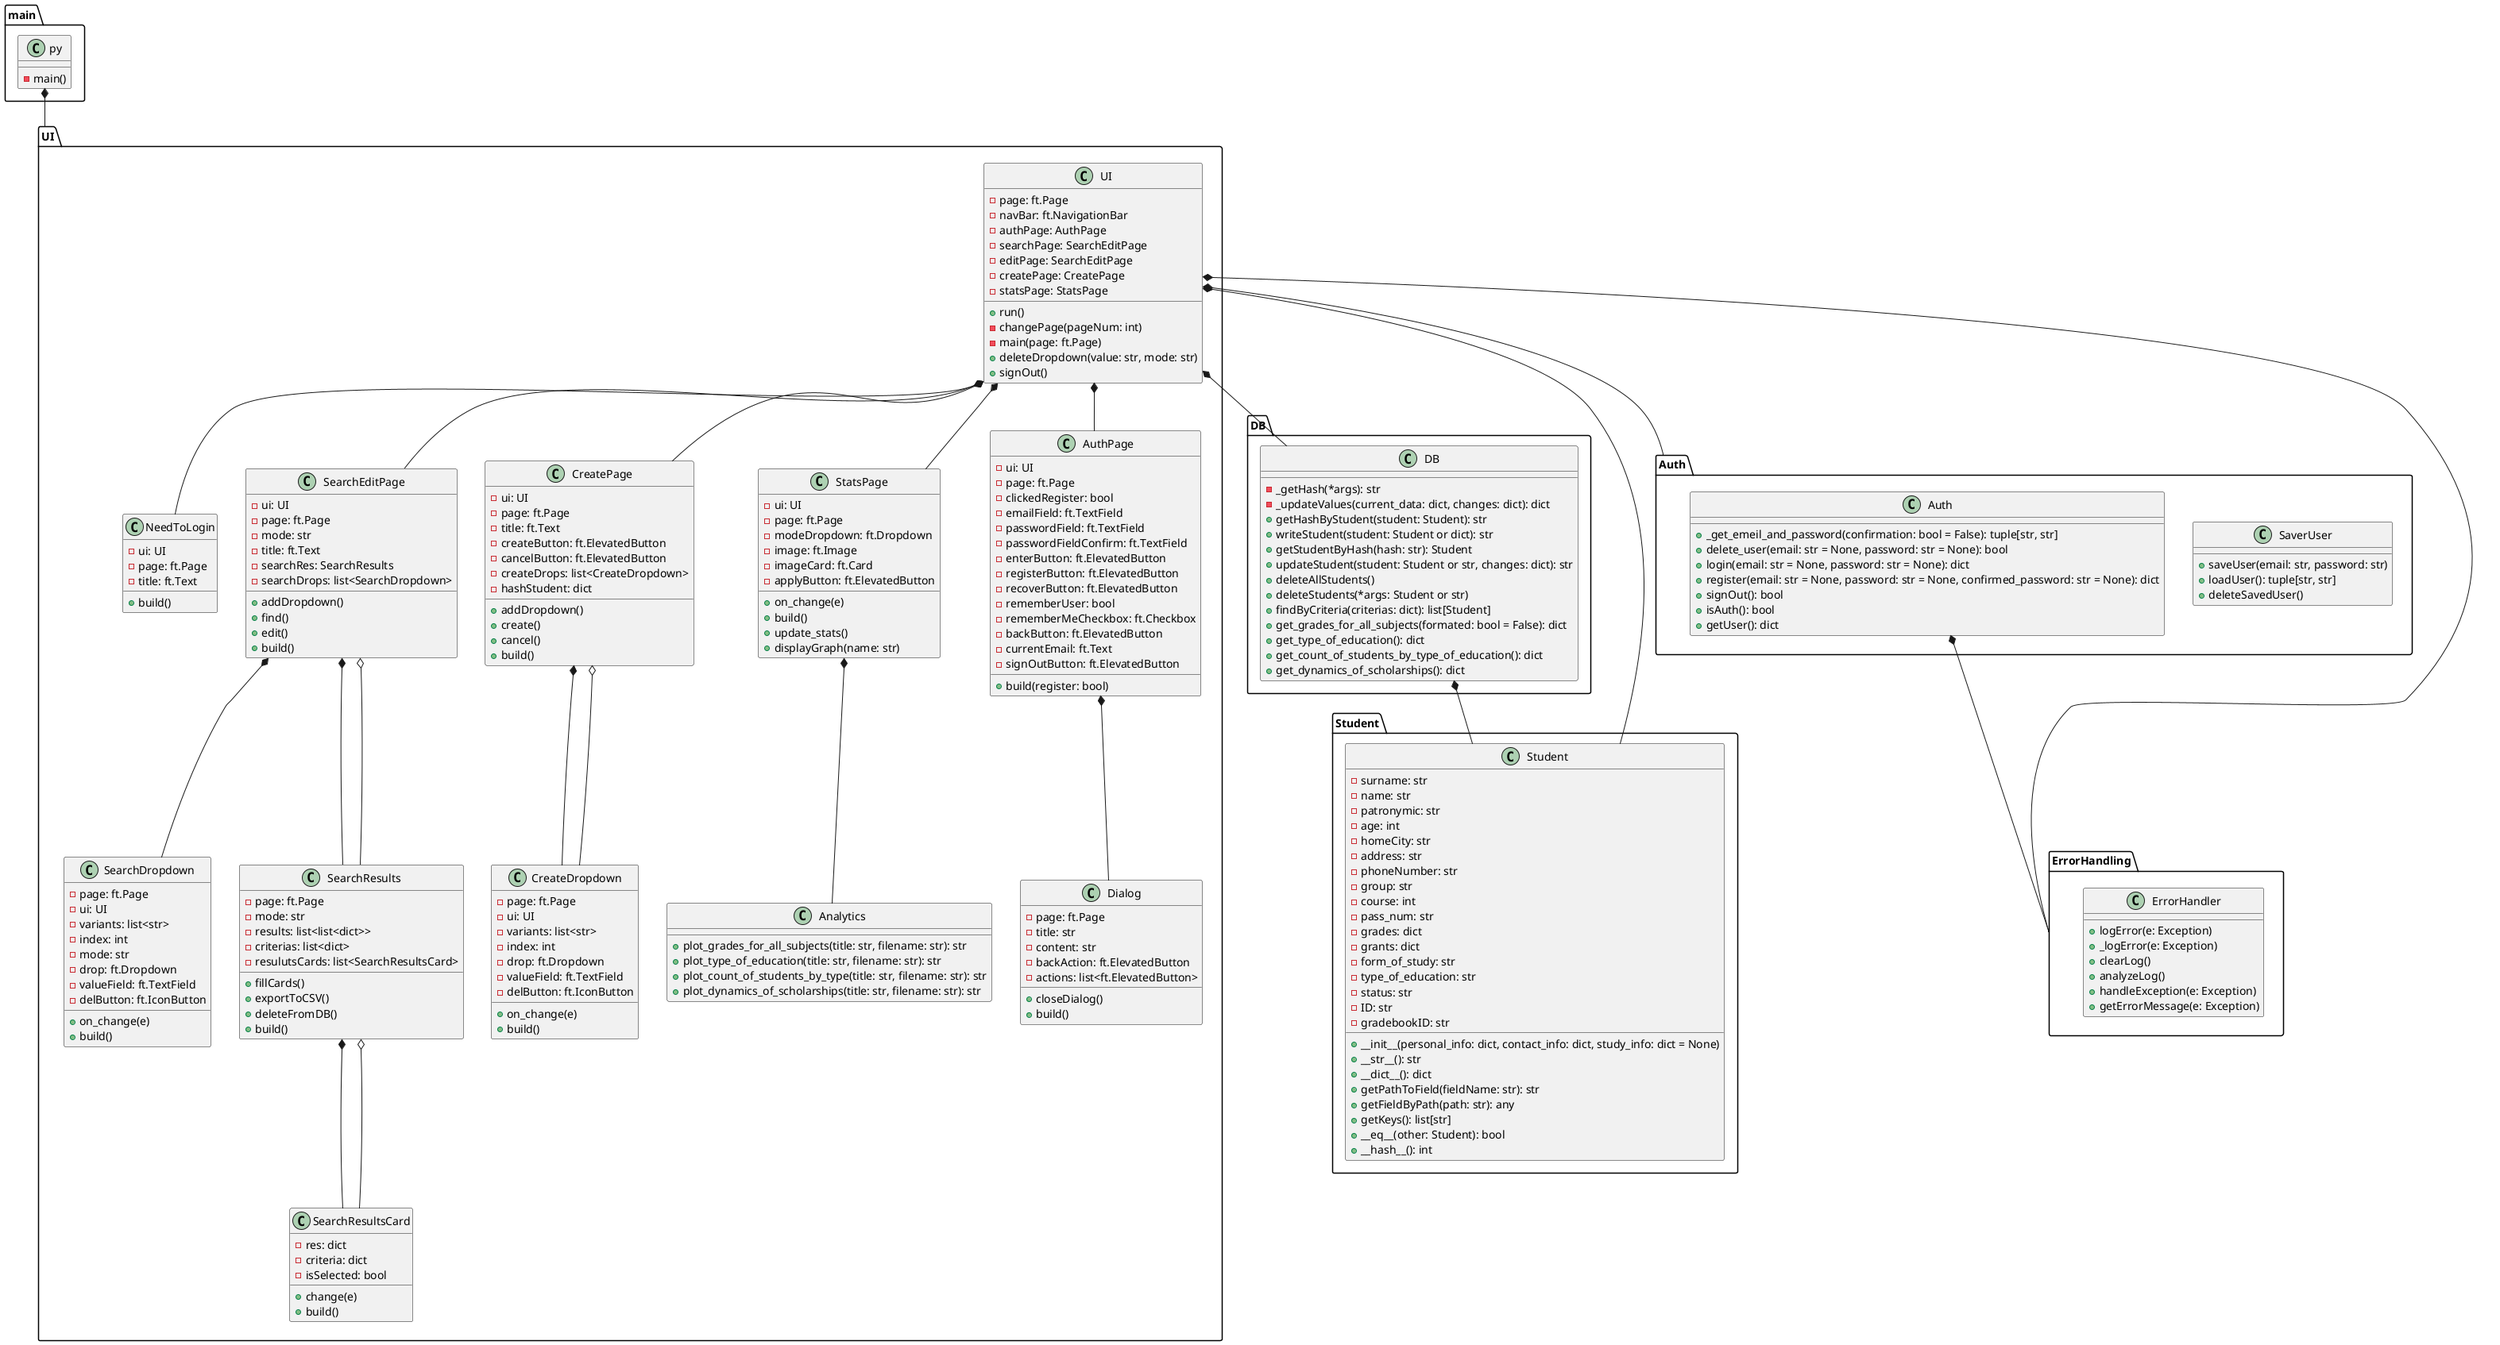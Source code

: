 @startuml ClassDiagram

class "main.py" {
    -main()
}

package "UI"{
    class UI {
        -page: ft.Page
        -navBar: ft.NavigationBar
        -authPage: AuthPage
        -searchPage: SearchEditPage
        -editPage: SearchEditPage
        -createPage: CreatePage
        -statsPage: StatsPage
        +run()
        -changePage(pageNum: int)
        -main(page: ft.Page)
        +deleteDropdown(value: str, mode: str)
        +signOut()
    }

    class NeedToLogin {
        -ui: UI
        -page: ft.Page
        -title: ft.Text
        +build()
    }

    class SearchEditPage {
        -ui: UI
        -page: ft.Page
        -mode: str
        -title: ft.Text
        -searchRes: SearchResults
        -searchDrops: list<SearchDropdown>
        +addDropdown()
        +find()
        +edit()
        +build()
    }

    class SearchDropdown {
        -page: ft.Page
        -ui: UI
        -variants: list<str>
        -index: int
        -mode: str
        -drop: ft.Dropdown
        -valueField: ft.TextField
        -delButton: ft.IconButton
        +on_change(e)
        +build()
    }

    class SearchResults {
        -page: ft.Page
        -mode: str
        -results: list<list<dict>>
        -criterias: list<dict>
        -resulutsCards: list<SearchResultsCard>
        +fillCards()
        +exportToCSV()
        +deleteFromDB()
        +build()
    }

    class SearchResultsCard {
        -res: dict
        -criteria: dict
        -isSelected: bool
        +change(e)
        +build()
    }

    class CreatePage {
        -ui: UI
        -page: ft.Page
        -title: ft.Text
        -createButton: ft.ElevatedButton
        -cancelButton: ft.ElevatedButton
        -createDrops: list<CreateDropdown>
        -hashStudent: dict
        +addDropdown()
        +create()
        +cancel()
        +build()
    }

    class CreateDropdown {
        -page: ft.Page
        -ui: UI
        -variants: list<str>
        -index: int
        -drop: ft.Dropdown
        -valueField: ft.TextField
        -delButton: ft.IconButton
        +on_change(e)
        +build()
    }

    class StatsPage {
        -ui: UI
        -page: ft.Page
        -modeDropdown: ft.Dropdown
        -image: ft.Image
        -imageCard: ft.Card
        -applyButton: ft.ElevatedButton
        +on_change(e)
        +build()
        +update_stats()
        +displayGraph(name: str)
    }

    class Analytics {
        +plot_grades_for_all_subjects(title: str, filename: str): str
        +plot_type_of_education(title: str, filename: str): str
        +plot_count_of_students_by_type(title: str, filename: str): str
        +plot_dynamics_of_scholarships(title: str, filename: str): str
    }

    class AuthPage {
        -ui: UI
        -page: ft.Page
        -clickedRegister: bool
        -emailField: ft.TextField
        -passwordField: ft.TextField
        -passwordFieldConfirm: ft.TextField
        -enterButton: ft.ElevatedButton
        -registerButton: ft.ElevatedButton
        -recoverButton: ft.ElevatedButton
        -rememberUser: bool
        -rememberMeCheckbox: ft.Checkbox
        -backButton: ft.ElevatedButton
        -currentEmail: ft.Text
        -signOutButton: ft.ElevatedButton
        +build(register: bool)
    }

    class Dialog {
        -page: ft.Page
        -title: str
        -content: str
        -backAction: ft.ElevatedButton
        -actions: list<ft.ElevatedButton>
        +closeDialog()
        +build()
    }
    UI *-- NeedToLogin
    UI *-- SearchEditPage
    UI *-- CreatePage
    UI *-- StatsPage
    UI *-- AuthPage
    SearchEditPage *-- SearchDropdown
    SearchEditPage *-- SearchResults
    SearchResults *-- SearchResultsCard
    CreatePage *-- CreateDropdown
    StatsPage *-- Analytics
    AuthPage *-- Dialog

    ' Отношения агрегации
    SearchEditPage o-- SearchResults
    CreatePage o-- CreateDropdown

    ' 'Отношения ассоциации
    SearchResults o-- SearchResultsCard

    ' note "UI - главный класс,\nуправляет всеми остальными классами" as N1
    ' N1 .. UI

    ' note "NeedToLogin - отображает страницу\nпри отсутствии авторизации" as N2
    ' N2 .. NeedToLogin

    ' note "SearchEditPage - отображает\nстраницу поиска/редактирования" as N3
    ' N3 .. SearchEditPage

    ' note "SearchDropdown - дропдаун для выбора\nкритериев поиска/редактирования" as N4
    ' N4 .. SearchDropdown

    ' note "SearchResults - отображает\nрезультаты поиска" as N5
    ' N5 .. SearchResults

    ' note "SearchResultsCard - отображает карточку\nс результатами поиска" as N6
    ' N6 .. SearchResultsCard

    ' note "CreatePage - отображает\nстраницу создания студента" as N7
    ' N7 .. CreatePage

    ' note "CreateDropdown - дропдаун для ввода\nданных при создании студента" as N8
    ' N8 .. CreateDropdown

    ' note "StatsPage - отображает\nстраницу статистики" as N9
    ' N9 .. StatsPage

    ' note "Analytics - класс для работы\nс аналитикой данных" as N10
    ' N10 .. Analytics

    ' note "AuthPage - отображает страницу\nавторизации и регистрации" as N11
    ' N11 .. AuthPage

    ' note "Dialog - отображает\nдиалоговые окна" as N12
    ' N12 .. Dialog
}

main.py *-- UI

package DB{
    class DB {
        - _getHash(*args): str
        - _updateValues(current_data: dict, changes: dict): dict
        + getHashByStudent(student: Student): str
        + writeStudent(student: Student or dict): str
        + getStudentByHash(hash: str): Student
        + updateStudent(student: Student or str, changes: dict): str
        + deleteAllStudents()
        + deleteStudents(*args: Student or str)
        + findByCriteria(criterias: dict): list[Student]
        + get_grades_for_all_subjects(formated: bool = False): dict
        + get_type_of_education(): dict
        + get_count_of_students_by_type_of_education(): dict
        + get_dynamics_of_scholarships(): dict
    }

    ' note "Класс для работы с базой данных" as N13
    ' N13 .. DB
}

package Student{
    class Student {
        - surname: str
        - name: str
        - patronymic: str
        - age: int
        - homeCity: str
        - address: str
        - phoneNumber: str
        - group: str
        - course: int
        - pass_num: str
        - grades: dict
        - grants: dict
        - form_of_study: str
        - type_of_education: str
        - status: str
        - ID: str
        - gradebookID: str

        + __init__(personal_info: dict, contact_info: dict, study_info: dict = None)
        + __str__(): str
        + __dict__(): dict
        + getPathToField(fieldName: str): str
        + getFieldByPath(path: str): any
        + getKeys(): list[str]
        + __eq__(other: Student): bool
        + __hash__(): int
    }

    ' note "Класс для хранения информации о студенте" as N14
    ' N14 .. Student
}

package Auth{
    class SaverUser {
        + saveUser(email: str, password: str)
        + loadUser(): tuple[str, str]
        + deleteSavedUser()
    }

    class Auth {
        + _get_emeil_and_password(confirmation: bool = False): tuple[str, str]
        + delete_user(email: str = None, password: str = None): bool
        + login(email: str = None, password: str = None): dict
        + register(email: str = None, password: str = None, confirmed_password: str = None): dict
        + signOut(): bool
        + isAuth(): bool
        + getUser(): dict
    }

    ' note "Класс для авторизации и регистрации" as N15
    ' N15 .. Auth

    ' note "Класс для сохранения и загрузки пользователя" as N16
    ' N16 .. SaverUser
}

package ErrorHandling{
    class ErrorHandler {
        + logError(e: Exception)
        + _logError(e: Exception)
        + clearLog()
        + analyzeLog()
        + handleException(e: Exception)
        + getErrorMessage(e: Exception)
    }
}

' db использует студента
DB.DB *-- Student.Student

UI.UI *-- Student.Student
UI.UI *-- DB.DB
UI.UI *-- Auth
UI.UI *-- ErrorHandling

Auth.Auth *-- ErrorHandling
@enduml